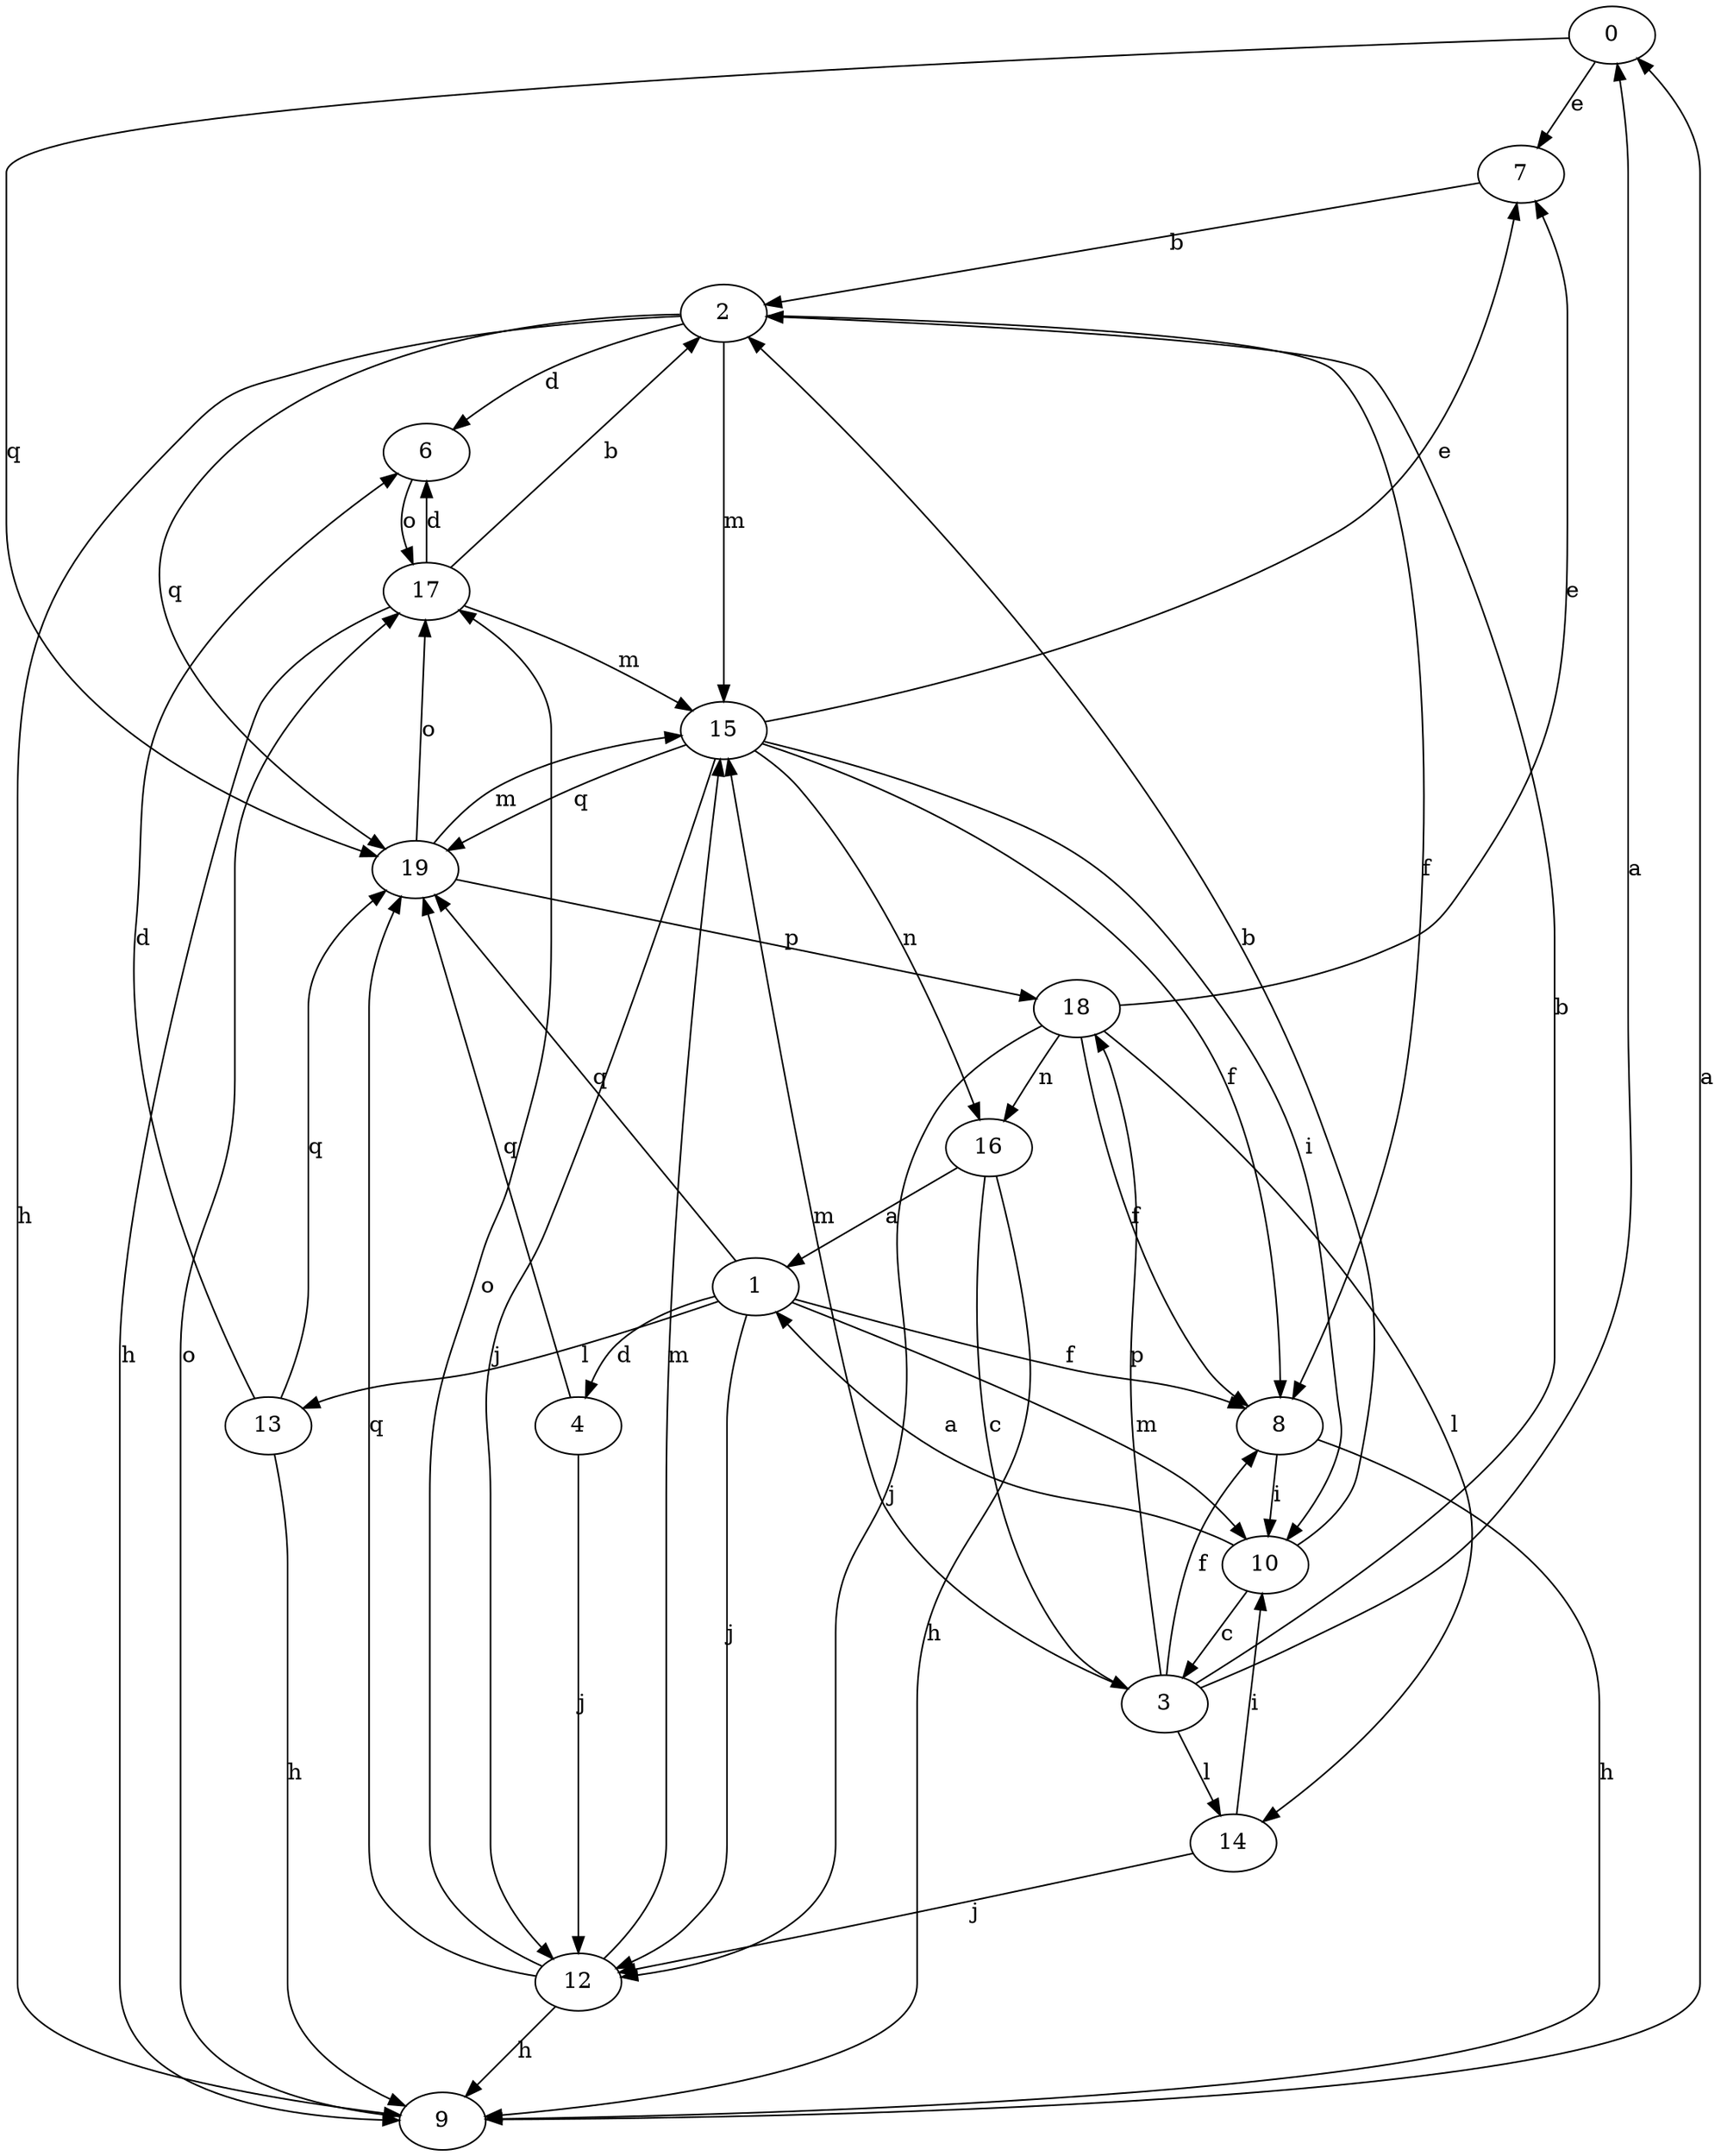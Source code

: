 strict digraph  {
0;
1;
2;
3;
4;
6;
7;
8;
9;
10;
12;
13;
14;
15;
16;
17;
18;
19;
0 -> 7  [label=e];
0 -> 19  [label=q];
1 -> 4  [label=d];
1 -> 8  [label=f];
1 -> 10  [label=m];
1 -> 12  [label=j];
1 -> 13  [label=l];
1 -> 19  [label=q];
2 -> 6  [label=d];
2 -> 8  [label=f];
2 -> 9  [label=h];
2 -> 15  [label=m];
2 -> 19  [label=q];
3 -> 0  [label=a];
3 -> 2  [label=b];
3 -> 8  [label=f];
3 -> 14  [label=l];
3 -> 15  [label=m];
3 -> 18  [label=p];
4 -> 12  [label=j];
4 -> 19  [label=q];
6 -> 17  [label=o];
7 -> 2  [label=b];
8 -> 9  [label=h];
8 -> 10  [label=i];
9 -> 0  [label=a];
9 -> 17  [label=o];
10 -> 1  [label=a];
10 -> 2  [label=b];
10 -> 3  [label=c];
12 -> 9  [label=h];
12 -> 15  [label=m];
12 -> 17  [label=o];
12 -> 19  [label=q];
13 -> 6  [label=d];
13 -> 9  [label=h];
13 -> 19  [label=q];
14 -> 10  [label=i];
14 -> 12  [label=j];
15 -> 7  [label=e];
15 -> 8  [label=f];
15 -> 10  [label=i];
15 -> 12  [label=j];
15 -> 16  [label=n];
15 -> 19  [label=q];
16 -> 1  [label=a];
16 -> 3  [label=c];
16 -> 9  [label=h];
17 -> 2  [label=b];
17 -> 6  [label=d];
17 -> 9  [label=h];
17 -> 15  [label=m];
18 -> 7  [label=e];
18 -> 8  [label=f];
18 -> 12  [label=j];
18 -> 14  [label=l];
18 -> 16  [label=n];
19 -> 15  [label=m];
19 -> 17  [label=o];
19 -> 18  [label=p];
}
